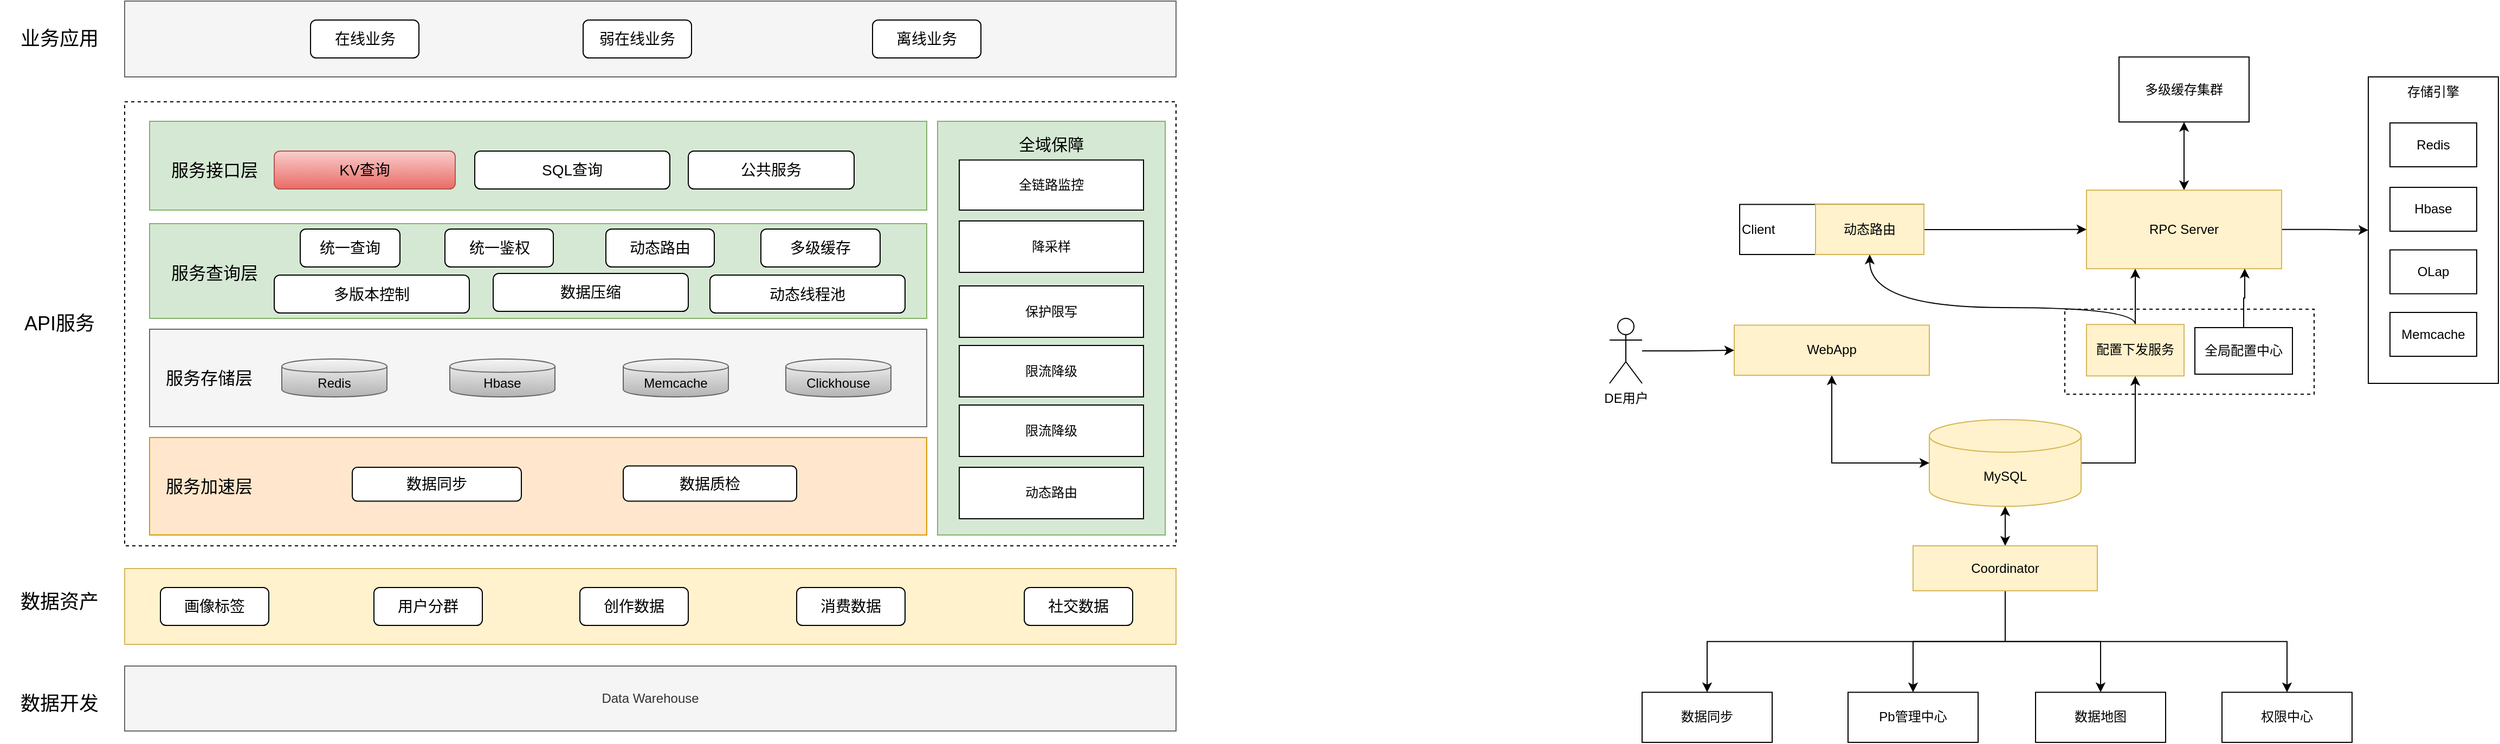 <mxfile version="20.8.13" type="github">
  <diagram id="rLf4FXjszSzX-VlUV55J" name="第 1 页">
    <mxGraphModel dx="1306" dy="708" grid="1" gridSize="10" guides="1" tooltips="1" connect="1" arrows="1" fold="1" page="1" pageScale="1" pageWidth="827" pageHeight="1169" math="0" shadow="0">
      <root>
        <mxCell id="0" />
        <mxCell id="1" parent="0" />
        <mxCell id="QaH9pcMFk9NIdjgZe4qk-45" value="" style="rounded=0;whiteSpace=wrap;html=1;dashed=1;" vertex="1" parent="1">
          <mxGeometry x="2010" y="411.5" width="230" height="78.5" as="geometry" />
        </mxCell>
        <mxCell id="-ezdxLTPiOgHRn06xlRN-1" value="" style="rounded=0;whiteSpace=wrap;html=1;dashed=1;" parent="1" vertex="1">
          <mxGeometry x="220" y="220" width="970" height="410" as="geometry" />
        </mxCell>
        <mxCell id="-ezdxLTPiOgHRn06xlRN-2" value="" style="rounded=0;whiteSpace=wrap;html=1;fillColor=#f5f5f5;strokeColor=#666666;fontColor=#333333;" parent="1" vertex="1">
          <mxGeometry x="220" y="127" width="970" height="70" as="geometry" />
        </mxCell>
        <mxCell id="-ezdxLTPiOgHRn06xlRN-3" value="&lt;font style=&quot;font-size: 18px;&quot;&gt;业务应用&lt;/font&gt;" style="text;html=1;strokeColor=none;fillColor=none;align=center;verticalAlign=middle;whiteSpace=wrap;rounded=0;fontSize=18;" parent="1" vertex="1">
          <mxGeometry x="120" y="149.5" width="80" height="25" as="geometry" />
        </mxCell>
        <mxCell id="-ezdxLTPiOgHRn06xlRN-4" value="" style="rounded=0;whiteSpace=wrap;html=1;fillColor=#d5e8d4;strokeColor=#82b366;" parent="1" vertex="1">
          <mxGeometry x="243" y="238" width="717" height="82" as="geometry" />
        </mxCell>
        <mxCell id="-ezdxLTPiOgHRn06xlRN-5" value="&lt;font style=&quot;font-size: 16px&quot;&gt;服务接口层&lt;/font&gt;" style="text;html=1;strokeColor=none;fillColor=none;align=center;verticalAlign=middle;whiteSpace=wrap;rounded=0;" parent="1" vertex="1">
          <mxGeometry x="248" y="269.25" width="110" height="27.5" as="geometry" />
        </mxCell>
        <mxCell id="-ezdxLTPiOgHRn06xlRN-6" value="" style="rounded=0;whiteSpace=wrap;html=1;fillColor=#f5f5f5;strokeColor=#666666;fontColor=#333333;" parent="1" vertex="1">
          <mxGeometry x="243" y="430" width="717" height="90" as="geometry" />
        </mxCell>
        <mxCell id="-ezdxLTPiOgHRn06xlRN-7" value="&lt;font style=&quot;font-size: 16px&quot;&gt;服务存储层&lt;/font&gt;" style="text;html=1;strokeColor=none;fillColor=none;align=center;verticalAlign=middle;whiteSpace=wrap;rounded=0;" parent="1" vertex="1">
          <mxGeometry x="243" y="461.25" width="110" height="27.5" as="geometry" />
        </mxCell>
        <mxCell id="-ezdxLTPiOgHRn06xlRN-8" value="" style="rounded=0;whiteSpace=wrap;html=1;fillColor=#fff2cc;strokeColor=#d6b656;" parent="1" vertex="1">
          <mxGeometry x="220" y="651" width="970" height="70" as="geometry" />
        </mxCell>
        <mxCell id="-ezdxLTPiOgHRn06xlRN-9" value="&lt;span style=&quot;font-size: 18px;&quot;&gt;数据资产&lt;/span&gt;" style="text;html=1;strokeColor=none;fillColor=none;align=center;verticalAlign=middle;whiteSpace=wrap;rounded=0;fontSize=18;" parent="1" vertex="1">
          <mxGeometry x="105" y="668.5" width="110" height="27.5" as="geometry" />
        </mxCell>
        <mxCell id="-ezdxLTPiOgHRn06xlRN-10" value="&lt;span&gt;Data Warehouse&lt;/span&gt;" style="rounded=0;whiteSpace=wrap;html=1;fillColor=#f5f5f5;strokeColor=#666666;fontColor=#333333;" parent="1" vertex="1">
          <mxGeometry x="220" y="741" width="970" height="60" as="geometry" />
        </mxCell>
        <mxCell id="-ezdxLTPiOgHRn06xlRN-11" value="&lt;span style=&quot;font-size: 18px;&quot;&gt;数据开发&lt;/span&gt;" style="text;html=1;strokeColor=none;fillColor=none;align=center;verticalAlign=middle;whiteSpace=wrap;rounded=0;fontSize=18;" parent="1" vertex="1">
          <mxGeometry x="105" y="762.25" width="110" height="27.5" as="geometry" />
        </mxCell>
        <mxCell id="-ezdxLTPiOgHRn06xlRN-12" value="&lt;font style=&quot;font-size: 14px&quot;&gt;在线业务&lt;/font&gt;" style="rounded=1;whiteSpace=wrap;html=1;" parent="1" vertex="1">
          <mxGeometry x="391.5" y="144.5" width="100" height="35" as="geometry" />
        </mxCell>
        <mxCell id="-ezdxLTPiOgHRn06xlRN-13" value="&lt;font style=&quot;font-size: 14px&quot;&gt;弱在线业务&lt;/font&gt;" style="rounded=1;whiteSpace=wrap;html=1;" parent="1" vertex="1">
          <mxGeometry x="643" y="144.5" width="100" height="35" as="geometry" />
        </mxCell>
        <mxCell id="-ezdxLTPiOgHRn06xlRN-14" value="&lt;font style=&quot;font-size: 14px&quot;&gt;离线业务&lt;/font&gt;" style="rounded=1;whiteSpace=wrap;html=1;" parent="1" vertex="1">
          <mxGeometry x="910" y="144.5" width="100" height="35" as="geometry" />
        </mxCell>
        <mxCell id="-ezdxLTPiOgHRn06xlRN-15" value="&lt;span style=&quot;font-size: 14px&quot;&gt;KV查询&lt;/span&gt;" style="rounded=1;whiteSpace=wrap;html=1;fillColor=#f8cecc;strokeColor=#b85450;gradientColor=#ea6b66;" parent="1" vertex="1">
          <mxGeometry x="358" y="265.5" width="167" height="35" as="geometry" />
        </mxCell>
        <mxCell id="-ezdxLTPiOgHRn06xlRN-16" value="&lt;span style=&quot;font-size: 14px&quot;&gt;SQL查询&lt;/span&gt;" style="rounded=1;whiteSpace=wrap;html=1;" parent="1" vertex="1">
          <mxGeometry x="543" y="265.5" width="180" height="35" as="geometry" />
        </mxCell>
        <mxCell id="-ezdxLTPiOgHRn06xlRN-17" value="&lt;span style=&quot;font-size: 14px&quot;&gt;公共服务&lt;/span&gt;" style="rounded=1;whiteSpace=wrap;html=1;" parent="1" vertex="1">
          <mxGeometry x="740" y="265.5" width="153" height="35" as="geometry" />
        </mxCell>
        <mxCell id="-ezdxLTPiOgHRn06xlRN-18" value="&lt;span style=&quot;font-size: 14px&quot;&gt;画像标签&lt;/span&gt;" style="rounded=1;whiteSpace=wrap;html=1;" parent="1" vertex="1">
          <mxGeometry x="253" y="668.5" width="100" height="35" as="geometry" />
        </mxCell>
        <mxCell id="-ezdxLTPiOgHRn06xlRN-19" value="&lt;font style=&quot;font-size: 14px&quot;&gt;用户分群&lt;/font&gt;" style="rounded=1;whiteSpace=wrap;html=1;" parent="1" vertex="1">
          <mxGeometry x="450" y="668.5" width="100" height="35" as="geometry" />
        </mxCell>
        <mxCell id="-ezdxLTPiOgHRn06xlRN-20" value="&lt;font style=&quot;font-size: 14px&quot;&gt;创作数据&lt;/font&gt;" style="rounded=1;whiteSpace=wrap;html=1;" parent="1" vertex="1">
          <mxGeometry x="640" y="668.5" width="100" height="35" as="geometry" />
        </mxCell>
        <mxCell id="-ezdxLTPiOgHRn06xlRN-21" value="&lt;font style=&quot;font-size: 14px&quot;&gt;消费数据&lt;/font&gt;" style="rounded=1;whiteSpace=wrap;html=1;" parent="1" vertex="1">
          <mxGeometry x="840" y="668.5" width="100" height="35" as="geometry" />
        </mxCell>
        <mxCell id="-ezdxLTPiOgHRn06xlRN-22" value="&lt;font style=&quot;font-size: 14px&quot;&gt;社交数据&lt;/font&gt;" style="rounded=1;whiteSpace=wrap;html=1;" parent="1" vertex="1">
          <mxGeometry x="1050" y="668.5" width="100" height="35" as="geometry" />
        </mxCell>
        <mxCell id="-ezdxLTPiOgHRn06xlRN-23" value="&lt;font style=&quot;font-size: 18px;&quot;&gt;API服务&lt;/font&gt;" style="text;html=1;strokeColor=none;fillColor=none;align=center;verticalAlign=middle;whiteSpace=wrap;rounded=0;fontSize=18;" parent="1" vertex="1">
          <mxGeometry x="125" y="412.5" width="70" height="25" as="geometry" />
        </mxCell>
        <mxCell id="-ezdxLTPiOgHRn06xlRN-24" value="" style="rounded=0;whiteSpace=wrap;html=1;fillColor=#ffe6cc;strokeColor=#d79b00;" parent="1" vertex="1">
          <mxGeometry x="243" y="530" width="717" height="90" as="geometry" />
        </mxCell>
        <mxCell id="-ezdxLTPiOgHRn06xlRN-25" value="&lt;font style=&quot;font-size: 16px&quot;&gt;服务加速层&lt;/font&gt;" style="text;html=1;strokeColor=none;fillColor=none;align=center;verticalAlign=middle;whiteSpace=wrap;rounded=0;" parent="1" vertex="1">
          <mxGeometry x="243" y="561.25" width="110" height="27.5" as="geometry" />
        </mxCell>
        <mxCell id="-ezdxLTPiOgHRn06xlRN-26" value="&lt;span style=&quot;font-size: 14px&quot;&gt;数据同步&lt;/span&gt;" style="rounded=1;whiteSpace=wrap;html=1;" parent="1" vertex="1">
          <mxGeometry x="430" y="557.5" width="156" height="31.25" as="geometry" />
        </mxCell>
        <mxCell id="-ezdxLTPiOgHRn06xlRN-27" value="&lt;span style=&quot;font-size: 14px&quot;&gt;数据质检&lt;/span&gt;" style="rounded=1;whiteSpace=wrap;html=1;" parent="1" vertex="1">
          <mxGeometry x="680" y="556.25" width="160" height="32.5" as="geometry" />
        </mxCell>
        <mxCell id="-ezdxLTPiOgHRn06xlRN-28" value="" style="rounded=0;whiteSpace=wrap;html=1;fillColor=#d5e8d4;strokeColor=#82b366;" parent="1" vertex="1">
          <mxGeometry x="243" y="332.5" width="717" height="87.5" as="geometry" />
        </mxCell>
        <mxCell id="-ezdxLTPiOgHRn06xlRN-29" value="&lt;font style=&quot;font-size: 16px&quot;&gt;服务查询层&lt;/font&gt;" style="text;html=1;strokeColor=none;fillColor=none;align=center;verticalAlign=middle;whiteSpace=wrap;rounded=0;" parent="1" vertex="1">
          <mxGeometry x="248" y="363.75" width="110" height="27.5" as="geometry" />
        </mxCell>
        <mxCell id="-ezdxLTPiOgHRn06xlRN-30" value="&lt;span style=&quot;font-size: 14px&quot;&gt;统一查询&lt;/span&gt;" style="rounded=1;whiteSpace=wrap;html=1;" parent="1" vertex="1">
          <mxGeometry x="382" y="337.5" width="92" height="35" as="geometry" />
        </mxCell>
        <mxCell id="-ezdxLTPiOgHRn06xlRN-31" value="&lt;span style=&quot;font-size: 14px&quot;&gt;统一鉴权&lt;/span&gt;" style="rounded=1;whiteSpace=wrap;html=1;" parent="1" vertex="1">
          <mxGeometry x="515.5" y="337.5" width="100" height="35" as="geometry" />
        </mxCell>
        <mxCell id="-ezdxLTPiOgHRn06xlRN-32" value="&lt;span style=&quot;font-size: 14px&quot;&gt;多级缓存&lt;/span&gt;" style="rounded=1;whiteSpace=wrap;html=1;" parent="1" vertex="1">
          <mxGeometry x="807" y="337.5" width="110" height="35" as="geometry" />
        </mxCell>
        <mxCell id="-ezdxLTPiOgHRn06xlRN-33" value="Redis" style="shape=cylinder;whiteSpace=wrap;html=1;boundedLbl=1;backgroundOutline=1;fillColor=#f5f5f5;strokeColor=#666666;gradientColor=#b3b3b3;" parent="1" vertex="1">
          <mxGeometry x="365" y="457.5" width="97" height="35" as="geometry" />
        </mxCell>
        <mxCell id="-ezdxLTPiOgHRn06xlRN-34" value="Hbase" style="shape=cylinder;whiteSpace=wrap;html=1;boundedLbl=1;backgroundOutline=1;fillColor=#f5f5f5;strokeColor=#666666;gradientColor=#b3b3b3;" parent="1" vertex="1">
          <mxGeometry x="520" y="457.5" width="97" height="35" as="geometry" />
        </mxCell>
        <mxCell id="-ezdxLTPiOgHRn06xlRN-35" value="Memcache" style="shape=cylinder;whiteSpace=wrap;html=1;boundedLbl=1;backgroundOutline=1;fillColor=#f5f5f5;strokeColor=#666666;gradientColor=#b3b3b3;" parent="1" vertex="1">
          <mxGeometry x="680" y="457.5" width="97" height="35" as="geometry" />
        </mxCell>
        <mxCell id="-ezdxLTPiOgHRn06xlRN-36" value="Clickhouse" style="shape=cylinder;whiteSpace=wrap;html=1;boundedLbl=1;backgroundOutline=1;gradientColor=#b3b3b3;fillColor=#f5f5f5;strokeColor=#666666;" parent="1" vertex="1">
          <mxGeometry x="830" y="457.5" width="97" height="35" as="geometry" />
        </mxCell>
        <mxCell id="-ezdxLTPiOgHRn06xlRN-37" value="" style="rounded=0;whiteSpace=wrap;html=1;fillColor=#d5e8d4;strokeColor=#82b366;" parent="1" vertex="1">
          <mxGeometry x="970" y="238" width="210" height="382" as="geometry" />
        </mxCell>
        <mxCell id="-ezdxLTPiOgHRn06xlRN-38" value="&lt;font style=&quot;font-size: 15px&quot;&gt;全域保障&lt;/font&gt;" style="text;html=1;strokeColor=none;fillColor=none;align=center;verticalAlign=middle;whiteSpace=wrap;rounded=0;" parent="1" vertex="1">
          <mxGeometry x="1035" y="249.25" width="80" height="20" as="geometry" />
        </mxCell>
        <mxCell id="-ezdxLTPiOgHRn06xlRN-39" value="全链路监控" style="rounded=0;whiteSpace=wrap;html=1;" parent="1" vertex="1">
          <mxGeometry x="990" y="273.75" width="170" height="46.25" as="geometry" />
        </mxCell>
        <mxCell id="-ezdxLTPiOgHRn06xlRN-40" value="降采样" style="rounded=0;whiteSpace=wrap;html=1;" parent="1" vertex="1">
          <mxGeometry x="990" y="330" width="170" height="47.5" as="geometry" />
        </mxCell>
        <mxCell id="-ezdxLTPiOgHRn06xlRN-41" value="保护限写" style="rounded=0;whiteSpace=wrap;html=1;" parent="1" vertex="1">
          <mxGeometry x="990" y="390" width="170" height="47.5" as="geometry" />
        </mxCell>
        <mxCell id="-ezdxLTPiOgHRn06xlRN-42" value="限流降级" style="rounded=0;whiteSpace=wrap;html=1;" parent="1" vertex="1">
          <mxGeometry x="990" y="445" width="170" height="47.5" as="geometry" />
        </mxCell>
        <mxCell id="-ezdxLTPiOgHRn06xlRN-43" value="限流降级" style="rounded=0;whiteSpace=wrap;html=1;" parent="1" vertex="1">
          <mxGeometry x="990" y="500" width="170" height="47.5" as="geometry" />
        </mxCell>
        <mxCell id="-ezdxLTPiOgHRn06xlRN-44" value="动态路由" style="rounded=0;whiteSpace=wrap;html=1;" parent="1" vertex="1">
          <mxGeometry x="990" y="557.5" width="170" height="47.5" as="geometry" />
        </mxCell>
        <mxCell id="QaH9pcMFk9NIdjgZe4qk-23" style="edgeStyle=orthogonalEdgeStyle;rounded=0;orthogonalLoop=1;jettySize=auto;html=1;startArrow=classic;startFill=1;" edge="1" parent="1" source="QaH9pcMFk9NIdjgZe4qk-1" target="QaH9pcMFk9NIdjgZe4qk-22">
          <mxGeometry relative="1" as="geometry" />
        </mxCell>
        <mxCell id="QaH9pcMFk9NIdjgZe4qk-29" style="edgeStyle=orthogonalEdgeStyle;rounded=0;orthogonalLoop=1;jettySize=auto;html=1;entryX=0;entryY=0.5;entryDx=0;entryDy=0;" edge="1" parent="1" source="QaH9pcMFk9NIdjgZe4qk-1" target="QaH9pcMFk9NIdjgZe4qk-24">
          <mxGeometry relative="1" as="geometry" />
        </mxCell>
        <mxCell id="QaH9pcMFk9NIdjgZe4qk-1" value="RPC Server" style="rounded=0;whiteSpace=wrap;html=1;fillColor=#fff2cc;strokeColor=#d6b656;" vertex="1" parent="1">
          <mxGeometry x="2030" y="301.62" width="180" height="72.5" as="geometry" />
        </mxCell>
        <mxCell id="QaH9pcMFk9NIdjgZe4qk-14" style="edgeStyle=orthogonalEdgeStyle;rounded=0;orthogonalLoop=1;jettySize=auto;html=1;entryX=0.25;entryY=1;entryDx=0;entryDy=0;" edge="1" parent="1" source="QaH9pcMFk9NIdjgZe4qk-2" target="QaH9pcMFk9NIdjgZe4qk-1">
          <mxGeometry relative="1" as="geometry" />
        </mxCell>
        <mxCell id="QaH9pcMFk9NIdjgZe4qk-44" style="edgeStyle=orthogonalEdgeStyle;rounded=0;orthogonalLoop=1;jettySize=auto;html=1;entryX=0.5;entryY=1;entryDx=0;entryDy=0;startArrow=none;startFill=0;curved=1;" edge="1" parent="1" source="QaH9pcMFk9NIdjgZe4qk-2" target="QaH9pcMFk9NIdjgZe4qk-43">
          <mxGeometry relative="1" as="geometry">
            <Array as="points">
              <mxPoint x="2075" y="410" />
              <mxPoint x="1830" y="410" />
            </Array>
          </mxGeometry>
        </mxCell>
        <mxCell id="QaH9pcMFk9NIdjgZe4qk-2" value="配置下发服务" style="rounded=0;whiteSpace=wrap;html=1;fillColor=#fff2cc;strokeColor=#d6b656;" vertex="1" parent="1">
          <mxGeometry x="2030" y="425.62" width="90" height="47.5" as="geometry" />
        </mxCell>
        <mxCell id="QaH9pcMFk9NIdjgZe4qk-19" style="edgeStyle=orthogonalEdgeStyle;rounded=0;orthogonalLoop=1;jettySize=auto;html=1;entryX=0.811;entryY=0.998;entryDx=0;entryDy=0;entryPerimeter=0;" edge="1" parent="1" source="QaH9pcMFk9NIdjgZe4qk-3" target="QaH9pcMFk9NIdjgZe4qk-1">
          <mxGeometry relative="1" as="geometry">
            <mxPoint x="2170" y="370" as="targetPoint" />
          </mxGeometry>
        </mxCell>
        <mxCell id="QaH9pcMFk9NIdjgZe4qk-3" value="全局配置中心" style="rounded=0;whiteSpace=wrap;html=1;" vertex="1" parent="1">
          <mxGeometry x="2130" y="428.5" width="90" height="43" as="geometry" />
        </mxCell>
        <mxCell id="QaH9pcMFk9NIdjgZe4qk-13" style="edgeStyle=orthogonalEdgeStyle;rounded=0;orthogonalLoop=1;jettySize=auto;html=1;entryX=0.5;entryY=1;entryDx=0;entryDy=0;exitX=1;exitY=0.5;exitDx=0;exitDy=0;exitPerimeter=0;" edge="1" parent="1" source="QaH9pcMFk9NIdjgZe4qk-4" target="QaH9pcMFk9NIdjgZe4qk-2">
          <mxGeometry relative="1" as="geometry">
            <Array as="points">
              <mxPoint x="2075" y="554" />
            </Array>
          </mxGeometry>
        </mxCell>
        <mxCell id="QaH9pcMFk9NIdjgZe4qk-4" value="MySQL" style="shape=cylinder3;whiteSpace=wrap;html=1;boundedLbl=1;backgroundOutline=1;size=15;fillColor=#fff2cc;strokeColor=#d6b656;" vertex="1" parent="1">
          <mxGeometry x="1885" y="513.5" width="140" height="80" as="geometry" />
        </mxCell>
        <mxCell id="QaH9pcMFk9NIdjgZe4qk-10" style="edgeStyle=orthogonalEdgeStyle;rounded=0;orthogonalLoop=1;jettySize=auto;html=1;entryX=0;entryY=0.5;entryDx=0;entryDy=0;entryPerimeter=0;exitX=0.5;exitY=1;exitDx=0;exitDy=0;startArrow=classic;startFill=1;" edge="1" parent="1" source="QaH9pcMFk9NIdjgZe4qk-5" target="QaH9pcMFk9NIdjgZe4qk-4">
          <mxGeometry relative="1" as="geometry" />
        </mxCell>
        <mxCell id="QaH9pcMFk9NIdjgZe4qk-5" value="WebApp" style="rounded=0;whiteSpace=wrap;html=1;fillColor=#fff2cc;strokeColor=#d6b656;" vertex="1" parent="1">
          <mxGeometry x="1705" y="426.25" width="180" height="46.25" as="geometry" />
        </mxCell>
        <mxCell id="QaH9pcMFk9NIdjgZe4qk-9" style="edgeStyle=orthogonalEdgeStyle;rounded=0;orthogonalLoop=1;jettySize=auto;html=1;" edge="1" parent="1" source="QaH9pcMFk9NIdjgZe4qk-6" target="QaH9pcMFk9NIdjgZe4qk-5">
          <mxGeometry relative="1" as="geometry" />
        </mxCell>
        <mxCell id="QaH9pcMFk9NIdjgZe4qk-6" value="DE用户" style="shape=umlActor;verticalLabelPosition=bottom;verticalAlign=top;html=1;outlineConnect=0;" vertex="1" parent="1">
          <mxGeometry x="1590" y="420" width="30" height="60" as="geometry" />
        </mxCell>
        <mxCell id="QaH9pcMFk9NIdjgZe4qk-12" style="edgeStyle=orthogonalEdgeStyle;rounded=0;orthogonalLoop=1;jettySize=auto;html=1;startArrow=classic;startFill=1;" edge="1" parent="1" source="QaH9pcMFk9NIdjgZe4qk-11" target="QaH9pcMFk9NIdjgZe4qk-4">
          <mxGeometry relative="1" as="geometry" />
        </mxCell>
        <mxCell id="QaH9pcMFk9NIdjgZe4qk-31" style="edgeStyle=orthogonalEdgeStyle;rounded=0;orthogonalLoop=1;jettySize=auto;html=1;entryX=0.5;entryY=0;entryDx=0;entryDy=0;exitX=0.5;exitY=1;exitDx=0;exitDy=0;" edge="1" parent="1" source="QaH9pcMFk9NIdjgZe4qk-11" target="QaH9pcMFk9NIdjgZe4qk-30">
          <mxGeometry relative="1" as="geometry" />
        </mxCell>
        <mxCell id="QaH9pcMFk9NIdjgZe4qk-33" style="edgeStyle=orthogonalEdgeStyle;rounded=0;orthogonalLoop=1;jettySize=auto;html=1;entryX=0.5;entryY=0;entryDx=0;entryDy=0;" edge="1" parent="1" source="QaH9pcMFk9NIdjgZe4qk-11" target="QaH9pcMFk9NIdjgZe4qk-32">
          <mxGeometry relative="1" as="geometry" />
        </mxCell>
        <mxCell id="QaH9pcMFk9NIdjgZe4qk-35" style="edgeStyle=orthogonalEdgeStyle;rounded=0;orthogonalLoop=1;jettySize=auto;html=1;exitX=0.5;exitY=1;exitDx=0;exitDy=0;" edge="1" parent="1" source="QaH9pcMFk9NIdjgZe4qk-11" target="QaH9pcMFk9NIdjgZe4qk-34">
          <mxGeometry relative="1" as="geometry" />
        </mxCell>
        <mxCell id="QaH9pcMFk9NIdjgZe4qk-37" style="edgeStyle=orthogonalEdgeStyle;rounded=0;orthogonalLoop=1;jettySize=auto;html=1;exitX=0.5;exitY=1;exitDx=0;exitDy=0;" edge="1" parent="1" source="QaH9pcMFk9NIdjgZe4qk-11" target="QaH9pcMFk9NIdjgZe4qk-36">
          <mxGeometry relative="1" as="geometry" />
        </mxCell>
        <mxCell id="QaH9pcMFk9NIdjgZe4qk-11" value="Coordinator" style="rounded=0;whiteSpace=wrap;html=1;fillColor=#fff2cc;strokeColor=#d6b656;" vertex="1" parent="1">
          <mxGeometry x="1870" y="630" width="170" height="41.5" as="geometry" />
        </mxCell>
        <mxCell id="QaH9pcMFk9NIdjgZe4qk-21" style="edgeStyle=orthogonalEdgeStyle;rounded=0;orthogonalLoop=1;jettySize=auto;html=1;entryX=0;entryY=0.5;entryDx=0;entryDy=0;" edge="1" parent="1" source="QaH9pcMFk9NIdjgZe4qk-20" target="QaH9pcMFk9NIdjgZe4qk-1">
          <mxGeometry relative="1" as="geometry" />
        </mxCell>
        <mxCell id="QaH9pcMFk9NIdjgZe4qk-20" value="Client" style="rounded=0;whiteSpace=wrap;html=1;align=left;" vertex="1" parent="1">
          <mxGeometry x="1710" y="314.75" width="170" height="46.25" as="geometry" />
        </mxCell>
        <mxCell id="QaH9pcMFk9NIdjgZe4qk-22" value="多级缓存集群" style="rounded=0;whiteSpace=wrap;html=1;" vertex="1" parent="1">
          <mxGeometry x="2060" y="178.62" width="120" height="60" as="geometry" />
        </mxCell>
        <mxCell id="QaH9pcMFk9NIdjgZe4qk-24" value="存储引擎" style="rounded=0;whiteSpace=wrap;html=1;verticalAlign=top;" vertex="1" parent="1">
          <mxGeometry x="2290" y="197" width="120" height="283" as="geometry" />
        </mxCell>
        <mxCell id="QaH9pcMFk9NIdjgZe4qk-25" value="Redis" style="rounded=0;whiteSpace=wrap;html=1;" vertex="1" parent="1">
          <mxGeometry x="2310" y="239.5" width="80" height="40.5" as="geometry" />
        </mxCell>
        <mxCell id="QaH9pcMFk9NIdjgZe4qk-26" value="Hbase" style="rounded=0;whiteSpace=wrap;html=1;" vertex="1" parent="1">
          <mxGeometry x="2310" y="299" width="80" height="40.5" as="geometry" />
        </mxCell>
        <mxCell id="QaH9pcMFk9NIdjgZe4qk-27" value="OLap" style="rounded=0;whiteSpace=wrap;html=1;" vertex="1" parent="1">
          <mxGeometry x="2310" y="356.75" width="80" height="40.5" as="geometry" />
        </mxCell>
        <mxCell id="QaH9pcMFk9NIdjgZe4qk-28" value="Memcache" style="rounded=0;whiteSpace=wrap;html=1;" vertex="1" parent="1">
          <mxGeometry x="2310" y="414.5" width="80" height="40.5" as="geometry" />
        </mxCell>
        <mxCell id="QaH9pcMFk9NIdjgZe4qk-30" value="数据同步" style="rounded=0;whiteSpace=wrap;html=1;" vertex="1" parent="1">
          <mxGeometry x="1620" y="765.25" width="120" height="46.25" as="geometry" />
        </mxCell>
        <mxCell id="QaH9pcMFk9NIdjgZe4qk-32" value="Pb管理中心" style="rounded=0;whiteSpace=wrap;html=1;" vertex="1" parent="1">
          <mxGeometry x="1810" y="765.25" width="120" height="46.25" as="geometry" />
        </mxCell>
        <mxCell id="QaH9pcMFk9NIdjgZe4qk-34" value="数据地图" style="rounded=0;whiteSpace=wrap;html=1;" vertex="1" parent="1">
          <mxGeometry x="1983" y="765.25" width="120" height="46.25" as="geometry" />
        </mxCell>
        <mxCell id="QaH9pcMFk9NIdjgZe4qk-36" value="权限中心" style="rounded=0;whiteSpace=wrap;html=1;" vertex="1" parent="1">
          <mxGeometry x="2155" y="765.25" width="120" height="46.25" as="geometry" />
        </mxCell>
        <mxCell id="QaH9pcMFk9NIdjgZe4qk-38" value="&lt;span style=&quot;font-size: 14px&quot;&gt;多版本控制&lt;/span&gt;" style="rounded=1;whiteSpace=wrap;html=1;" vertex="1" parent="1">
          <mxGeometry x="358" y="380" width="180" height="35" as="geometry" />
        </mxCell>
        <mxCell id="QaH9pcMFk9NIdjgZe4qk-39" value="&lt;span style=&quot;font-size: 14px&quot;&gt;数据压缩&lt;/span&gt;" style="rounded=1;whiteSpace=wrap;html=1;" vertex="1" parent="1">
          <mxGeometry x="560" y="378.5" width="180" height="35" as="geometry" />
        </mxCell>
        <mxCell id="QaH9pcMFk9NIdjgZe4qk-40" value="&lt;span style=&quot;font-size: 14px&quot;&gt;动态线程池&lt;/span&gt;" style="rounded=1;whiteSpace=wrap;html=1;" vertex="1" parent="1">
          <mxGeometry x="760" y="380" width="180" height="35" as="geometry" />
        </mxCell>
        <mxCell id="QaH9pcMFk9NIdjgZe4qk-41" value="&lt;span style=&quot;font-size: 14px&quot;&gt;动态路由&lt;/span&gt;" style="rounded=1;whiteSpace=wrap;html=1;" vertex="1" parent="1">
          <mxGeometry x="664" y="337.5" width="100" height="35" as="geometry" />
        </mxCell>
        <mxCell id="QaH9pcMFk9NIdjgZe4qk-43" value="动态路由" style="rounded=0;whiteSpace=wrap;html=1;align=center;fillColor=#fff2cc;strokeColor=#d6b656;" vertex="1" parent="1">
          <mxGeometry x="1780" y="314.74" width="100" height="46.25" as="geometry" />
        </mxCell>
      </root>
    </mxGraphModel>
  </diagram>
</mxfile>
